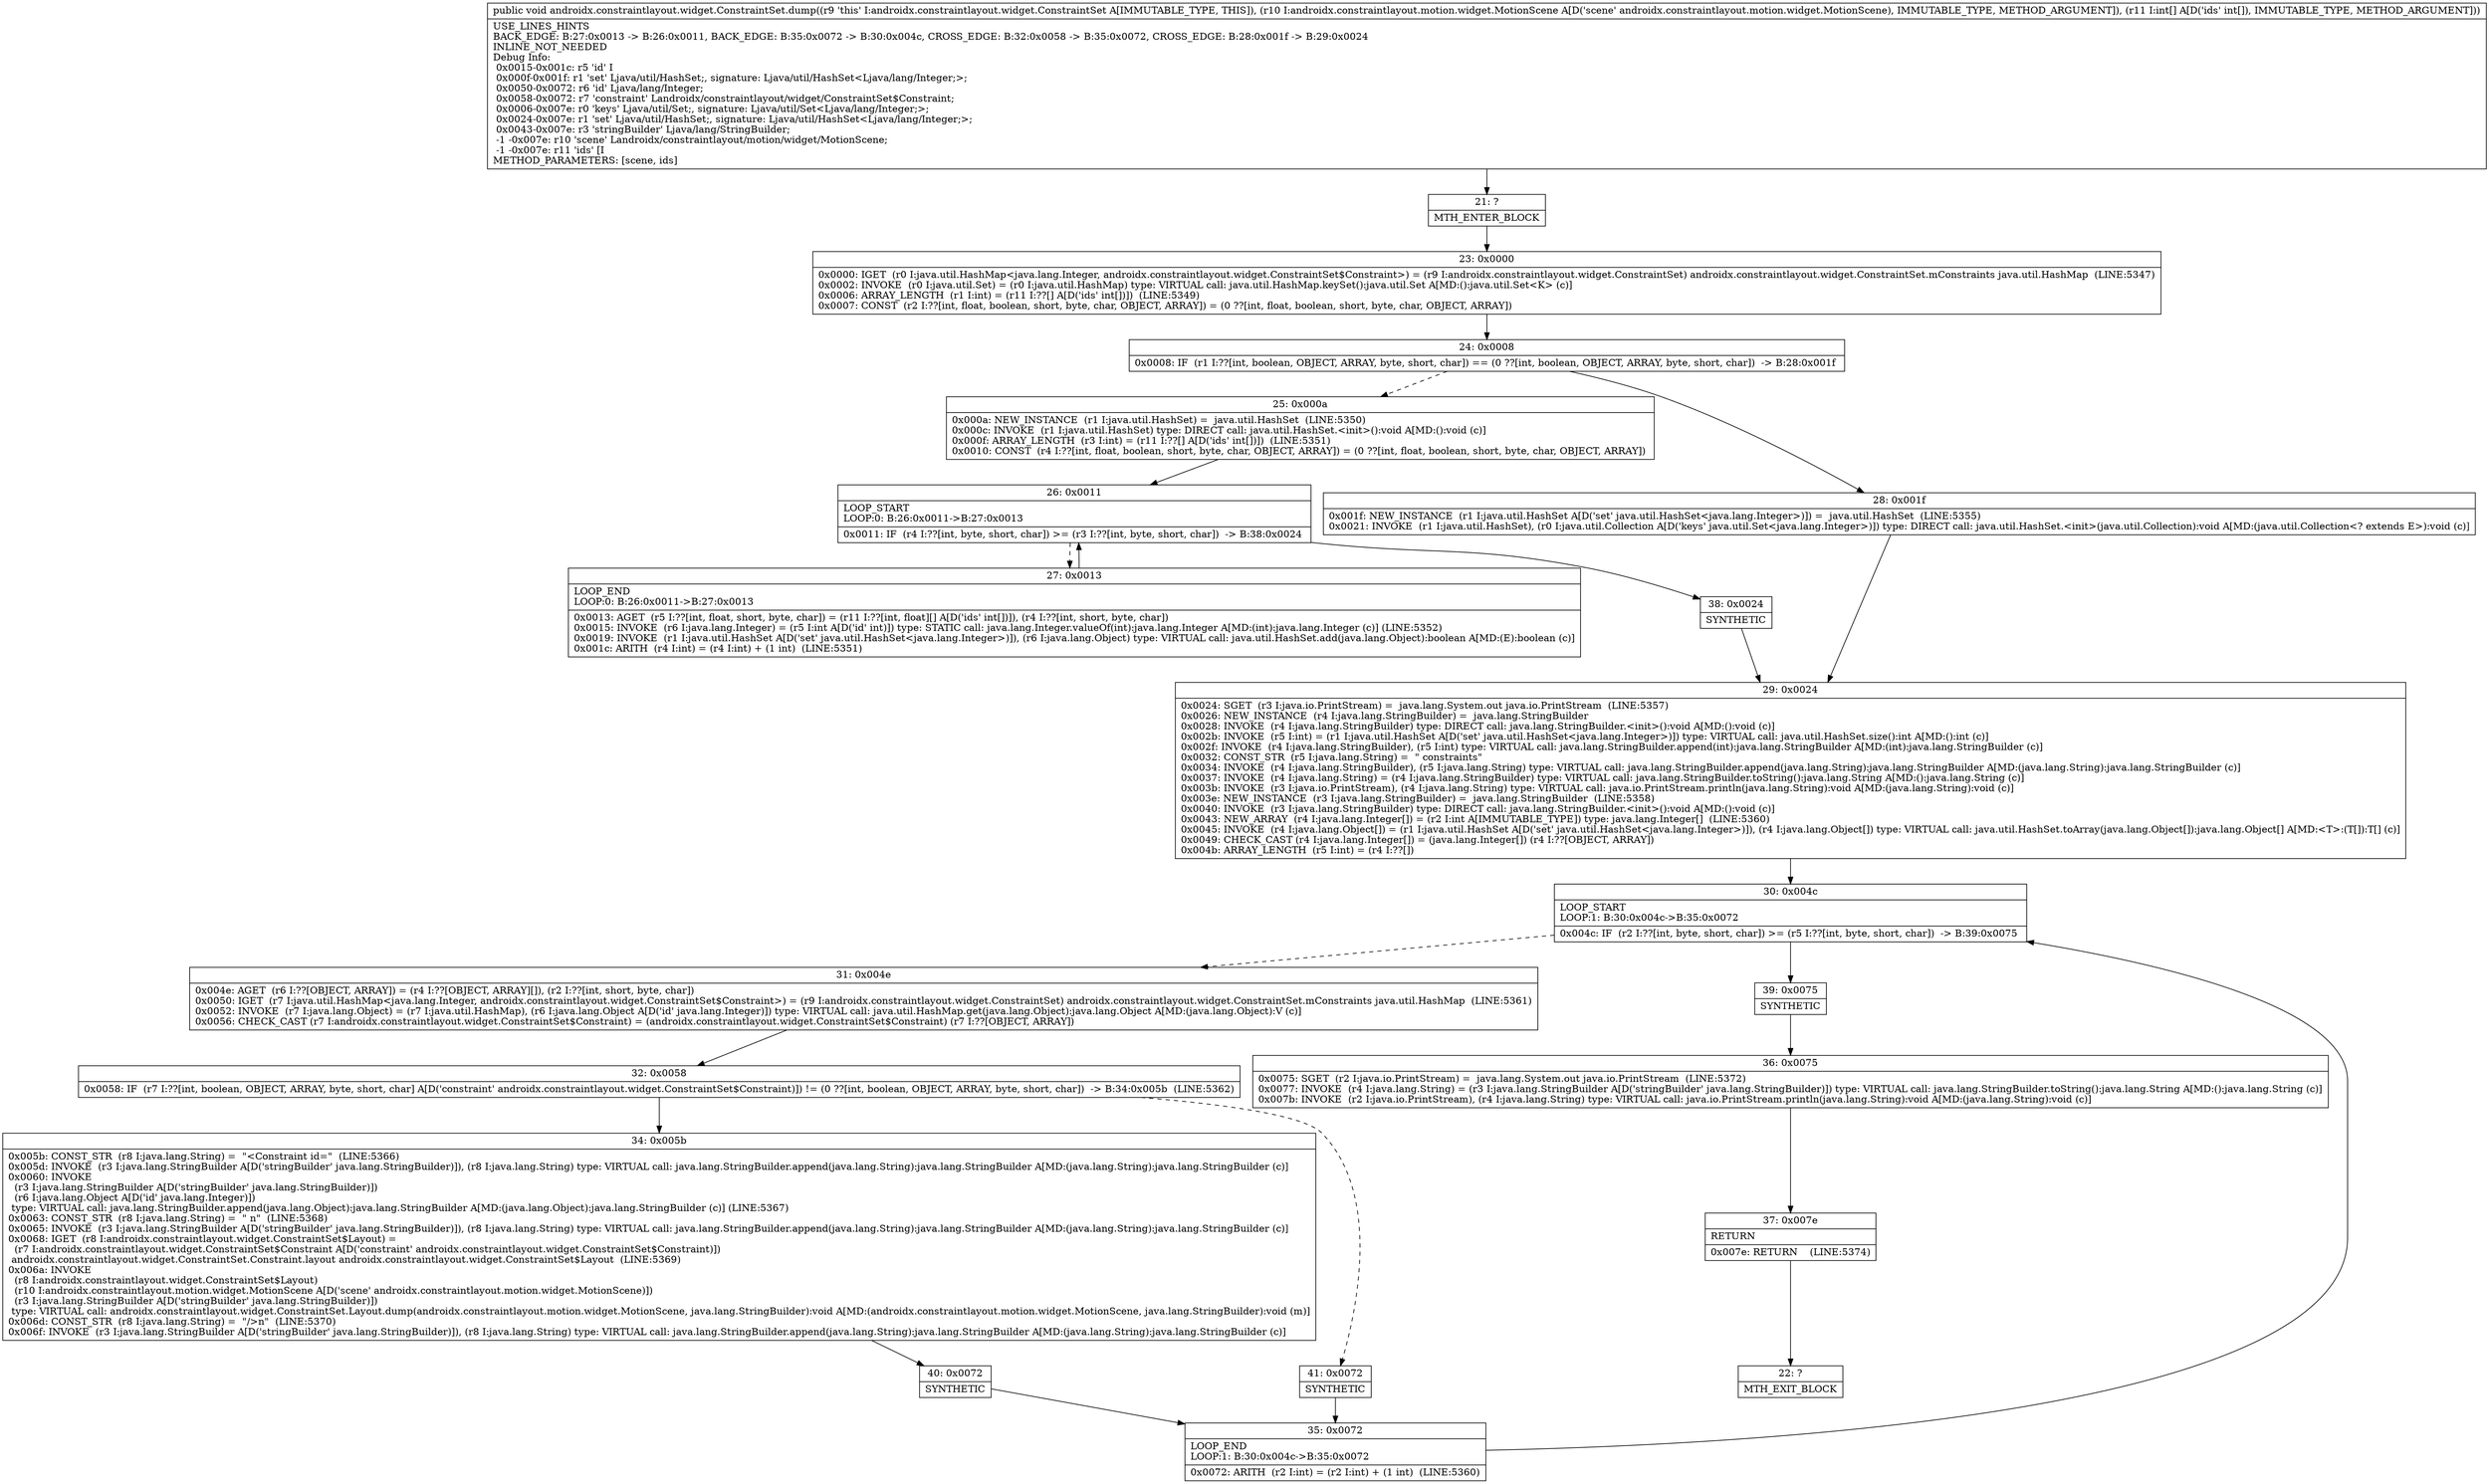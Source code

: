 digraph "CFG forandroidx.constraintlayout.widget.ConstraintSet.dump(Landroidx\/constraintlayout\/motion\/widget\/MotionScene;[I)V" {
Node_21 [shape=record,label="{21\:\ ?|MTH_ENTER_BLOCK\l}"];
Node_23 [shape=record,label="{23\:\ 0x0000|0x0000: IGET  (r0 I:java.util.HashMap\<java.lang.Integer, androidx.constraintlayout.widget.ConstraintSet$Constraint\>) = (r9 I:androidx.constraintlayout.widget.ConstraintSet) androidx.constraintlayout.widget.ConstraintSet.mConstraints java.util.HashMap  (LINE:5347)\l0x0002: INVOKE  (r0 I:java.util.Set) = (r0 I:java.util.HashMap) type: VIRTUAL call: java.util.HashMap.keySet():java.util.Set A[MD:():java.util.Set\<K\> (c)]\l0x0006: ARRAY_LENGTH  (r1 I:int) = (r11 I:??[] A[D('ids' int[])])  (LINE:5349)\l0x0007: CONST  (r2 I:??[int, float, boolean, short, byte, char, OBJECT, ARRAY]) = (0 ??[int, float, boolean, short, byte, char, OBJECT, ARRAY]) \l}"];
Node_24 [shape=record,label="{24\:\ 0x0008|0x0008: IF  (r1 I:??[int, boolean, OBJECT, ARRAY, byte, short, char]) == (0 ??[int, boolean, OBJECT, ARRAY, byte, short, char])  \-\> B:28:0x001f \l}"];
Node_25 [shape=record,label="{25\:\ 0x000a|0x000a: NEW_INSTANCE  (r1 I:java.util.HashSet) =  java.util.HashSet  (LINE:5350)\l0x000c: INVOKE  (r1 I:java.util.HashSet) type: DIRECT call: java.util.HashSet.\<init\>():void A[MD:():void (c)]\l0x000f: ARRAY_LENGTH  (r3 I:int) = (r11 I:??[] A[D('ids' int[])])  (LINE:5351)\l0x0010: CONST  (r4 I:??[int, float, boolean, short, byte, char, OBJECT, ARRAY]) = (0 ??[int, float, boolean, short, byte, char, OBJECT, ARRAY]) \l}"];
Node_26 [shape=record,label="{26\:\ 0x0011|LOOP_START\lLOOP:0: B:26:0x0011\-\>B:27:0x0013\l|0x0011: IF  (r4 I:??[int, byte, short, char]) \>= (r3 I:??[int, byte, short, char])  \-\> B:38:0x0024 \l}"];
Node_27 [shape=record,label="{27\:\ 0x0013|LOOP_END\lLOOP:0: B:26:0x0011\-\>B:27:0x0013\l|0x0013: AGET  (r5 I:??[int, float, short, byte, char]) = (r11 I:??[int, float][] A[D('ids' int[])]), (r4 I:??[int, short, byte, char]) \l0x0015: INVOKE  (r6 I:java.lang.Integer) = (r5 I:int A[D('id' int)]) type: STATIC call: java.lang.Integer.valueOf(int):java.lang.Integer A[MD:(int):java.lang.Integer (c)] (LINE:5352)\l0x0019: INVOKE  (r1 I:java.util.HashSet A[D('set' java.util.HashSet\<java.lang.Integer\>)]), (r6 I:java.lang.Object) type: VIRTUAL call: java.util.HashSet.add(java.lang.Object):boolean A[MD:(E):boolean (c)]\l0x001c: ARITH  (r4 I:int) = (r4 I:int) + (1 int)  (LINE:5351)\l}"];
Node_38 [shape=record,label="{38\:\ 0x0024|SYNTHETIC\l}"];
Node_29 [shape=record,label="{29\:\ 0x0024|0x0024: SGET  (r3 I:java.io.PrintStream) =  java.lang.System.out java.io.PrintStream  (LINE:5357)\l0x0026: NEW_INSTANCE  (r4 I:java.lang.StringBuilder) =  java.lang.StringBuilder \l0x0028: INVOKE  (r4 I:java.lang.StringBuilder) type: DIRECT call: java.lang.StringBuilder.\<init\>():void A[MD:():void (c)]\l0x002b: INVOKE  (r5 I:int) = (r1 I:java.util.HashSet A[D('set' java.util.HashSet\<java.lang.Integer\>)]) type: VIRTUAL call: java.util.HashSet.size():int A[MD:():int (c)]\l0x002f: INVOKE  (r4 I:java.lang.StringBuilder), (r5 I:int) type: VIRTUAL call: java.lang.StringBuilder.append(int):java.lang.StringBuilder A[MD:(int):java.lang.StringBuilder (c)]\l0x0032: CONST_STR  (r5 I:java.lang.String) =  \" constraints\" \l0x0034: INVOKE  (r4 I:java.lang.StringBuilder), (r5 I:java.lang.String) type: VIRTUAL call: java.lang.StringBuilder.append(java.lang.String):java.lang.StringBuilder A[MD:(java.lang.String):java.lang.StringBuilder (c)]\l0x0037: INVOKE  (r4 I:java.lang.String) = (r4 I:java.lang.StringBuilder) type: VIRTUAL call: java.lang.StringBuilder.toString():java.lang.String A[MD:():java.lang.String (c)]\l0x003b: INVOKE  (r3 I:java.io.PrintStream), (r4 I:java.lang.String) type: VIRTUAL call: java.io.PrintStream.println(java.lang.String):void A[MD:(java.lang.String):void (c)]\l0x003e: NEW_INSTANCE  (r3 I:java.lang.StringBuilder) =  java.lang.StringBuilder  (LINE:5358)\l0x0040: INVOKE  (r3 I:java.lang.StringBuilder) type: DIRECT call: java.lang.StringBuilder.\<init\>():void A[MD:():void (c)]\l0x0043: NEW_ARRAY  (r4 I:java.lang.Integer[]) = (r2 I:int A[IMMUTABLE_TYPE]) type: java.lang.Integer[]  (LINE:5360)\l0x0045: INVOKE  (r4 I:java.lang.Object[]) = (r1 I:java.util.HashSet A[D('set' java.util.HashSet\<java.lang.Integer\>)]), (r4 I:java.lang.Object[]) type: VIRTUAL call: java.util.HashSet.toArray(java.lang.Object[]):java.lang.Object[] A[MD:\<T\>:(T[]):T[] (c)]\l0x0049: CHECK_CAST (r4 I:java.lang.Integer[]) = (java.lang.Integer[]) (r4 I:??[OBJECT, ARRAY]) \l0x004b: ARRAY_LENGTH  (r5 I:int) = (r4 I:??[]) \l}"];
Node_30 [shape=record,label="{30\:\ 0x004c|LOOP_START\lLOOP:1: B:30:0x004c\-\>B:35:0x0072\l|0x004c: IF  (r2 I:??[int, byte, short, char]) \>= (r5 I:??[int, byte, short, char])  \-\> B:39:0x0075 \l}"];
Node_31 [shape=record,label="{31\:\ 0x004e|0x004e: AGET  (r6 I:??[OBJECT, ARRAY]) = (r4 I:??[OBJECT, ARRAY][]), (r2 I:??[int, short, byte, char]) \l0x0050: IGET  (r7 I:java.util.HashMap\<java.lang.Integer, androidx.constraintlayout.widget.ConstraintSet$Constraint\>) = (r9 I:androidx.constraintlayout.widget.ConstraintSet) androidx.constraintlayout.widget.ConstraintSet.mConstraints java.util.HashMap  (LINE:5361)\l0x0052: INVOKE  (r7 I:java.lang.Object) = (r7 I:java.util.HashMap), (r6 I:java.lang.Object A[D('id' java.lang.Integer)]) type: VIRTUAL call: java.util.HashMap.get(java.lang.Object):java.lang.Object A[MD:(java.lang.Object):V (c)]\l0x0056: CHECK_CAST (r7 I:androidx.constraintlayout.widget.ConstraintSet$Constraint) = (androidx.constraintlayout.widget.ConstraintSet$Constraint) (r7 I:??[OBJECT, ARRAY]) \l}"];
Node_32 [shape=record,label="{32\:\ 0x0058|0x0058: IF  (r7 I:??[int, boolean, OBJECT, ARRAY, byte, short, char] A[D('constraint' androidx.constraintlayout.widget.ConstraintSet$Constraint)]) != (0 ??[int, boolean, OBJECT, ARRAY, byte, short, char])  \-\> B:34:0x005b  (LINE:5362)\l}"];
Node_34 [shape=record,label="{34\:\ 0x005b|0x005b: CONST_STR  (r8 I:java.lang.String) =  \"\<Constraint id=\"  (LINE:5366)\l0x005d: INVOKE  (r3 I:java.lang.StringBuilder A[D('stringBuilder' java.lang.StringBuilder)]), (r8 I:java.lang.String) type: VIRTUAL call: java.lang.StringBuilder.append(java.lang.String):java.lang.StringBuilder A[MD:(java.lang.String):java.lang.StringBuilder (c)]\l0x0060: INVOKE  \l  (r3 I:java.lang.StringBuilder A[D('stringBuilder' java.lang.StringBuilder)])\l  (r6 I:java.lang.Object A[D('id' java.lang.Integer)])\l type: VIRTUAL call: java.lang.StringBuilder.append(java.lang.Object):java.lang.StringBuilder A[MD:(java.lang.Object):java.lang.StringBuilder (c)] (LINE:5367)\l0x0063: CONST_STR  (r8 I:java.lang.String) =  \" n\"  (LINE:5368)\l0x0065: INVOKE  (r3 I:java.lang.StringBuilder A[D('stringBuilder' java.lang.StringBuilder)]), (r8 I:java.lang.String) type: VIRTUAL call: java.lang.StringBuilder.append(java.lang.String):java.lang.StringBuilder A[MD:(java.lang.String):java.lang.StringBuilder (c)]\l0x0068: IGET  (r8 I:androidx.constraintlayout.widget.ConstraintSet$Layout) = \l  (r7 I:androidx.constraintlayout.widget.ConstraintSet$Constraint A[D('constraint' androidx.constraintlayout.widget.ConstraintSet$Constraint)])\l androidx.constraintlayout.widget.ConstraintSet.Constraint.layout androidx.constraintlayout.widget.ConstraintSet$Layout  (LINE:5369)\l0x006a: INVOKE  \l  (r8 I:androidx.constraintlayout.widget.ConstraintSet$Layout)\l  (r10 I:androidx.constraintlayout.motion.widget.MotionScene A[D('scene' androidx.constraintlayout.motion.widget.MotionScene)])\l  (r3 I:java.lang.StringBuilder A[D('stringBuilder' java.lang.StringBuilder)])\l type: VIRTUAL call: androidx.constraintlayout.widget.ConstraintSet.Layout.dump(androidx.constraintlayout.motion.widget.MotionScene, java.lang.StringBuilder):void A[MD:(androidx.constraintlayout.motion.widget.MotionScene, java.lang.StringBuilder):void (m)]\l0x006d: CONST_STR  (r8 I:java.lang.String) =  \"\/\>n\"  (LINE:5370)\l0x006f: INVOKE  (r3 I:java.lang.StringBuilder A[D('stringBuilder' java.lang.StringBuilder)]), (r8 I:java.lang.String) type: VIRTUAL call: java.lang.StringBuilder.append(java.lang.String):java.lang.StringBuilder A[MD:(java.lang.String):java.lang.StringBuilder (c)]\l}"];
Node_40 [shape=record,label="{40\:\ 0x0072|SYNTHETIC\l}"];
Node_35 [shape=record,label="{35\:\ 0x0072|LOOP_END\lLOOP:1: B:30:0x004c\-\>B:35:0x0072\l|0x0072: ARITH  (r2 I:int) = (r2 I:int) + (1 int)  (LINE:5360)\l}"];
Node_41 [shape=record,label="{41\:\ 0x0072|SYNTHETIC\l}"];
Node_39 [shape=record,label="{39\:\ 0x0075|SYNTHETIC\l}"];
Node_36 [shape=record,label="{36\:\ 0x0075|0x0075: SGET  (r2 I:java.io.PrintStream) =  java.lang.System.out java.io.PrintStream  (LINE:5372)\l0x0077: INVOKE  (r4 I:java.lang.String) = (r3 I:java.lang.StringBuilder A[D('stringBuilder' java.lang.StringBuilder)]) type: VIRTUAL call: java.lang.StringBuilder.toString():java.lang.String A[MD:():java.lang.String (c)]\l0x007b: INVOKE  (r2 I:java.io.PrintStream), (r4 I:java.lang.String) type: VIRTUAL call: java.io.PrintStream.println(java.lang.String):void A[MD:(java.lang.String):void (c)]\l}"];
Node_37 [shape=record,label="{37\:\ 0x007e|RETURN\l|0x007e: RETURN    (LINE:5374)\l}"];
Node_22 [shape=record,label="{22\:\ ?|MTH_EXIT_BLOCK\l}"];
Node_28 [shape=record,label="{28\:\ 0x001f|0x001f: NEW_INSTANCE  (r1 I:java.util.HashSet A[D('set' java.util.HashSet\<java.lang.Integer\>)]) =  java.util.HashSet  (LINE:5355)\l0x0021: INVOKE  (r1 I:java.util.HashSet), (r0 I:java.util.Collection A[D('keys' java.util.Set\<java.lang.Integer\>)]) type: DIRECT call: java.util.HashSet.\<init\>(java.util.Collection):void A[MD:(java.util.Collection\<? extends E\>):void (c)]\l}"];
MethodNode[shape=record,label="{public void androidx.constraintlayout.widget.ConstraintSet.dump((r9 'this' I:androidx.constraintlayout.widget.ConstraintSet A[IMMUTABLE_TYPE, THIS]), (r10 I:androidx.constraintlayout.motion.widget.MotionScene A[D('scene' androidx.constraintlayout.motion.widget.MotionScene), IMMUTABLE_TYPE, METHOD_ARGUMENT]), (r11 I:int[] A[D('ids' int[]), IMMUTABLE_TYPE, METHOD_ARGUMENT]))  | USE_LINES_HINTS\lBACK_EDGE: B:27:0x0013 \-\> B:26:0x0011, BACK_EDGE: B:35:0x0072 \-\> B:30:0x004c, CROSS_EDGE: B:32:0x0058 \-\> B:35:0x0072, CROSS_EDGE: B:28:0x001f \-\> B:29:0x0024\lINLINE_NOT_NEEDED\lDebug Info:\l  0x0015\-0x001c: r5 'id' I\l  0x000f\-0x001f: r1 'set' Ljava\/util\/HashSet;, signature: Ljava\/util\/HashSet\<Ljava\/lang\/Integer;\>;\l  0x0050\-0x0072: r6 'id' Ljava\/lang\/Integer;\l  0x0058\-0x0072: r7 'constraint' Landroidx\/constraintlayout\/widget\/ConstraintSet$Constraint;\l  0x0006\-0x007e: r0 'keys' Ljava\/util\/Set;, signature: Ljava\/util\/Set\<Ljava\/lang\/Integer;\>;\l  0x0024\-0x007e: r1 'set' Ljava\/util\/HashSet;, signature: Ljava\/util\/HashSet\<Ljava\/lang\/Integer;\>;\l  0x0043\-0x007e: r3 'stringBuilder' Ljava\/lang\/StringBuilder;\l  \-1 \-0x007e: r10 'scene' Landroidx\/constraintlayout\/motion\/widget\/MotionScene;\l  \-1 \-0x007e: r11 'ids' [I\lMETHOD_PARAMETERS: [scene, ids]\l}"];
MethodNode -> Node_21;Node_21 -> Node_23;
Node_23 -> Node_24;
Node_24 -> Node_25[style=dashed];
Node_24 -> Node_28;
Node_25 -> Node_26;
Node_26 -> Node_27[style=dashed];
Node_26 -> Node_38;
Node_27 -> Node_26;
Node_38 -> Node_29;
Node_29 -> Node_30;
Node_30 -> Node_31[style=dashed];
Node_30 -> Node_39;
Node_31 -> Node_32;
Node_32 -> Node_34;
Node_32 -> Node_41[style=dashed];
Node_34 -> Node_40;
Node_40 -> Node_35;
Node_35 -> Node_30;
Node_41 -> Node_35;
Node_39 -> Node_36;
Node_36 -> Node_37;
Node_37 -> Node_22;
Node_28 -> Node_29;
}

